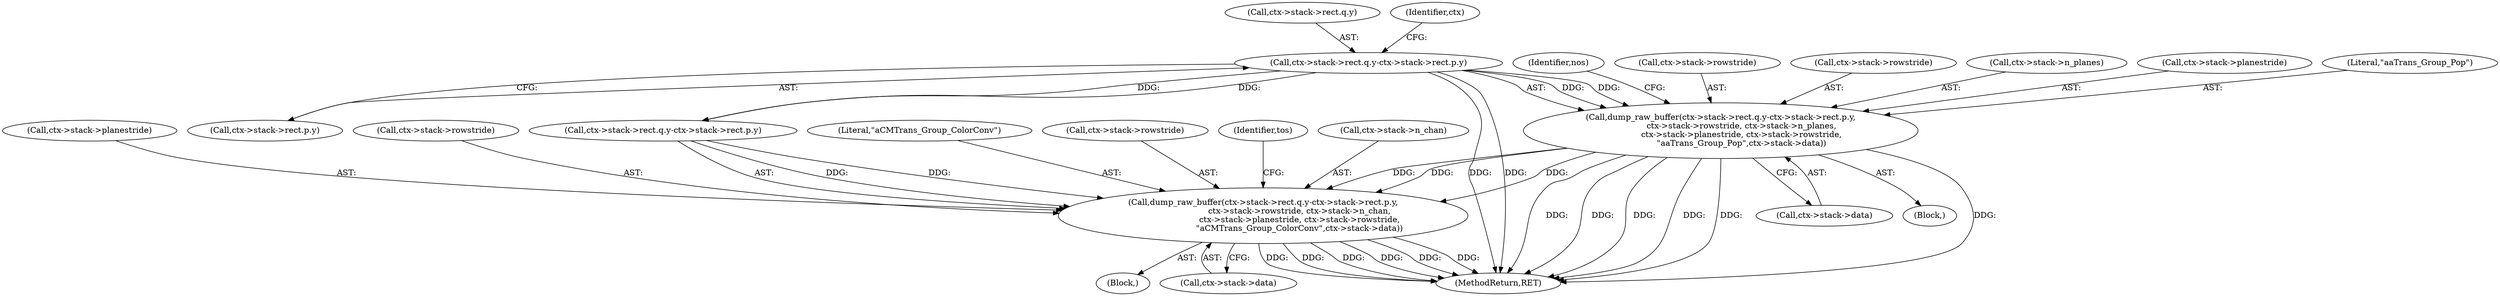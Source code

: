 digraph "0_ghostscript_d621292fb2c8157d9899dcd83fd04dd250e30fe4@pointer" {
"1000398" [label="(Call,dump_raw_buffer(ctx->stack->rect.q.y-ctx->stack->rect.p.y,\n                ctx->stack->rowstride, ctx->stack->n_planes,\n                ctx->stack->planestride, ctx->stack->rowstride,\n                \"aaTrans_Group_Pop\",ctx->stack->data))"];
"1000399" [label="(Call,ctx->stack->rect.q.y-ctx->stack->rect.p.y)"];
"1000800" [label="(Call,dump_raw_buffer(ctx->stack->rect.q.y-ctx->stack->rect.p.y,\n                            ctx->stack->rowstride, ctx->stack->n_chan,\n                            ctx->stack->planestride, ctx->stack->rowstride,\n                            \"aCMTrans_Group_ColorConv\",ctx->stack->data))"];
"1000439" [label="(Call,ctx->stack->data)"];
"1000942" [label="(MethodReturn,RET)"];
"1000143" [label="(Block,)"];
"1000398" [label="(Call,dump_raw_buffer(ctx->stack->rect.q.y-ctx->stack->rect.p.y,\n                ctx->stack->rowstride, ctx->stack->n_planes,\n                ctx->stack->planestride, ctx->stack->rowstride,\n                \"aaTrans_Group_Pop\",ctx->stack->data))"];
"1000448" [label="(Identifier,nos)"];
"1000840" [label="(Literal,\"aCMTrans_Group_ColorConv\")"];
"1000418" [label="(Call,ctx->stack->rowstride)"];
"1000820" [label="(Call,ctx->stack->rowstride)"];
"1000494" [label="(Block,)"];
"1000409" [label="(Call,ctx->stack->rect.p.y)"];
"1000841" [label="(Call,ctx->stack->data)"];
"1000433" [label="(Call,ctx->stack->rowstride)"];
"1000847" [label="(Identifier,tos)"];
"1000423" [label="(Call,ctx->stack->n_planes)"];
"1000428" [label="(Call,ctx->stack->planestride)"];
"1000400" [label="(Call,ctx->stack->rect.q.y)"];
"1000399" [label="(Call,ctx->stack->rect.q.y-ctx->stack->rect.p.y)"];
"1000438" [label="(Literal,\"aaTrans_Group_Pop\")"];
"1000801" [label="(Call,ctx->stack->rect.q.y-ctx->stack->rect.p.y)"];
"1000420" [label="(Identifier,ctx)"];
"1000800" [label="(Call,dump_raw_buffer(ctx->stack->rect.q.y-ctx->stack->rect.p.y,\n                            ctx->stack->rowstride, ctx->stack->n_chan,\n                            ctx->stack->planestride, ctx->stack->rowstride,\n                            \"aCMTrans_Group_ColorConv\",ctx->stack->data))"];
"1000825" [label="(Call,ctx->stack->n_chan)"];
"1000830" [label="(Call,ctx->stack->planestride)"];
"1000835" [label="(Call,ctx->stack->rowstride)"];
"1000398" -> "1000143"  [label="AST: "];
"1000398" -> "1000439"  [label="CFG: "];
"1000399" -> "1000398"  [label="AST: "];
"1000418" -> "1000398"  [label="AST: "];
"1000423" -> "1000398"  [label="AST: "];
"1000428" -> "1000398"  [label="AST: "];
"1000433" -> "1000398"  [label="AST: "];
"1000438" -> "1000398"  [label="AST: "];
"1000439" -> "1000398"  [label="AST: "];
"1000448" -> "1000398"  [label="CFG: "];
"1000398" -> "1000942"  [label="DDG: "];
"1000398" -> "1000942"  [label="DDG: "];
"1000398" -> "1000942"  [label="DDG: "];
"1000398" -> "1000942"  [label="DDG: "];
"1000398" -> "1000942"  [label="DDG: "];
"1000398" -> "1000942"  [label="DDG: "];
"1000399" -> "1000398"  [label="DDG: "];
"1000399" -> "1000398"  [label="DDG: "];
"1000398" -> "1000800"  [label="DDG: "];
"1000398" -> "1000800"  [label="DDG: "];
"1000398" -> "1000800"  [label="DDG: "];
"1000399" -> "1000409"  [label="CFG: "];
"1000400" -> "1000399"  [label="AST: "];
"1000409" -> "1000399"  [label="AST: "];
"1000420" -> "1000399"  [label="CFG: "];
"1000399" -> "1000942"  [label="DDG: "];
"1000399" -> "1000942"  [label="DDG: "];
"1000399" -> "1000801"  [label="DDG: "];
"1000399" -> "1000801"  [label="DDG: "];
"1000800" -> "1000494"  [label="AST: "];
"1000800" -> "1000841"  [label="CFG: "];
"1000801" -> "1000800"  [label="AST: "];
"1000820" -> "1000800"  [label="AST: "];
"1000825" -> "1000800"  [label="AST: "];
"1000830" -> "1000800"  [label="AST: "];
"1000835" -> "1000800"  [label="AST: "];
"1000840" -> "1000800"  [label="AST: "];
"1000841" -> "1000800"  [label="AST: "];
"1000847" -> "1000800"  [label="CFG: "];
"1000800" -> "1000942"  [label="DDG: "];
"1000800" -> "1000942"  [label="DDG: "];
"1000800" -> "1000942"  [label="DDG: "];
"1000800" -> "1000942"  [label="DDG: "];
"1000800" -> "1000942"  [label="DDG: "];
"1000800" -> "1000942"  [label="DDG: "];
"1000801" -> "1000800"  [label="DDG: "];
"1000801" -> "1000800"  [label="DDG: "];
}
